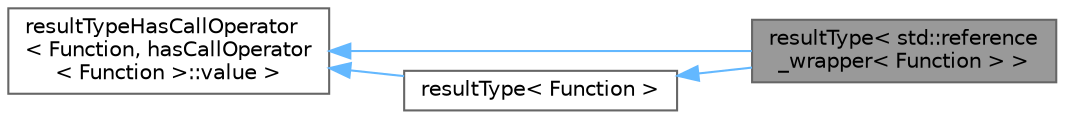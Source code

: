 digraph "resultType&lt; std::reference_wrapper&lt; Function &gt; &gt;"
{
 // LATEX_PDF_SIZE
  bgcolor="transparent";
  edge [fontname=Helvetica,fontsize=10,labelfontname=Helvetica,labelfontsize=10];
  node [fontname=Helvetica,fontsize=10,shape=box,height=0.2,width=0.4];
  rankdir="LR";
  Node1 [id="Node000001",label="resultType\< std::reference\l_wrapper\< Function \> \>",height=0.2,width=0.4,color="gray40", fillcolor="grey60", style="filled", fontcolor="black",tooltip=" "];
  Node2 -> Node1 [id="edge1_Node000001_Node000002",dir="back",color="steelblue1",style="solid",tooltip=" "];
  Node2 [id="Node000002",label="resultTypeHasCallOperator\l\< Function, hasCallOperator\l\< Function \>::value \>",height=0.2,width=0.4,color="gray40", fillcolor="white", style="filled",URL="$struct_async_1_1result_type_has_call_operator.html",tooltip=" "];
  Node3 -> Node1 [id="edge2_Node000001_Node000003",dir="back",color="steelblue1",style="solid",tooltip=" "];
  Node3 [id="Node000003",label="resultType\< Function \>",height=0.2,width=0.4,color="gray40", fillcolor="white", style="filled",URL="$struct_async_1_1result_type.html",tooltip=" "];
  Node2 -> Node3 [id="edge3_Node000003_Node000002",dir="back",color="steelblue1",style="solid",tooltip=" "];
}
